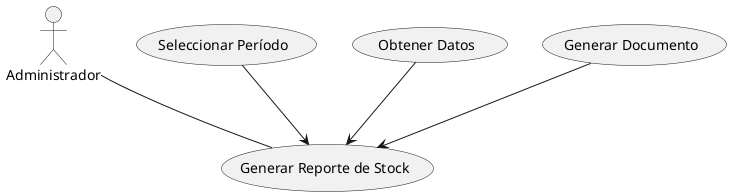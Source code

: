 @startuml
actor Administrador

(Seleccionar Período) --> (Generar Reporte de Stock)
(Obtener Datos) --> (Generar Reporte de Stock)
(Generar Documento) --> (Generar Reporte de Stock)

Administrador -- (Generar Reporte de Stock)
@enduml
